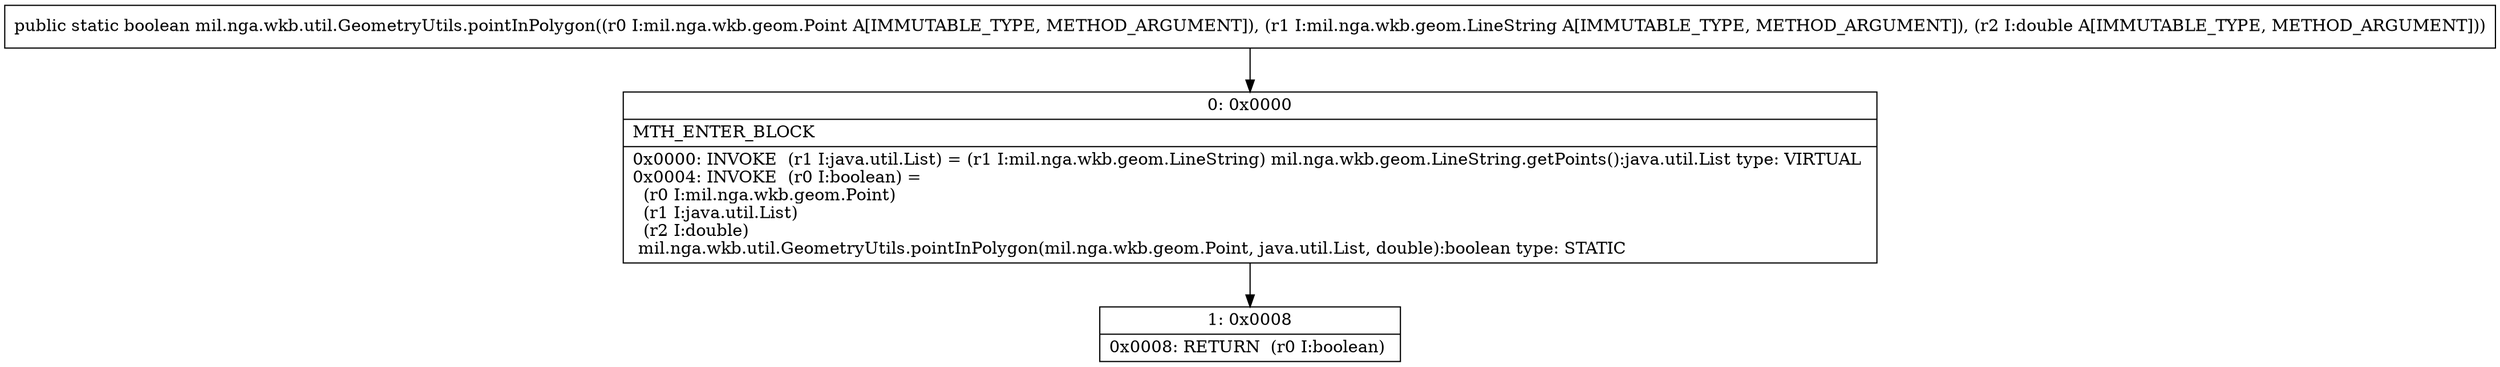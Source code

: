 digraph "CFG formil.nga.wkb.util.GeometryUtils.pointInPolygon(Lmil\/nga\/wkb\/geom\/Point;Lmil\/nga\/wkb\/geom\/LineString;D)Z" {
Node_0 [shape=record,label="{0\:\ 0x0000|MTH_ENTER_BLOCK\l|0x0000: INVOKE  (r1 I:java.util.List) = (r1 I:mil.nga.wkb.geom.LineString) mil.nga.wkb.geom.LineString.getPoints():java.util.List type: VIRTUAL \l0x0004: INVOKE  (r0 I:boolean) = \l  (r0 I:mil.nga.wkb.geom.Point)\l  (r1 I:java.util.List)\l  (r2 I:double)\l mil.nga.wkb.util.GeometryUtils.pointInPolygon(mil.nga.wkb.geom.Point, java.util.List, double):boolean type: STATIC \l}"];
Node_1 [shape=record,label="{1\:\ 0x0008|0x0008: RETURN  (r0 I:boolean) \l}"];
MethodNode[shape=record,label="{public static boolean mil.nga.wkb.util.GeometryUtils.pointInPolygon((r0 I:mil.nga.wkb.geom.Point A[IMMUTABLE_TYPE, METHOD_ARGUMENT]), (r1 I:mil.nga.wkb.geom.LineString A[IMMUTABLE_TYPE, METHOD_ARGUMENT]), (r2 I:double A[IMMUTABLE_TYPE, METHOD_ARGUMENT])) }"];
MethodNode -> Node_0;
Node_0 -> Node_1;
}

